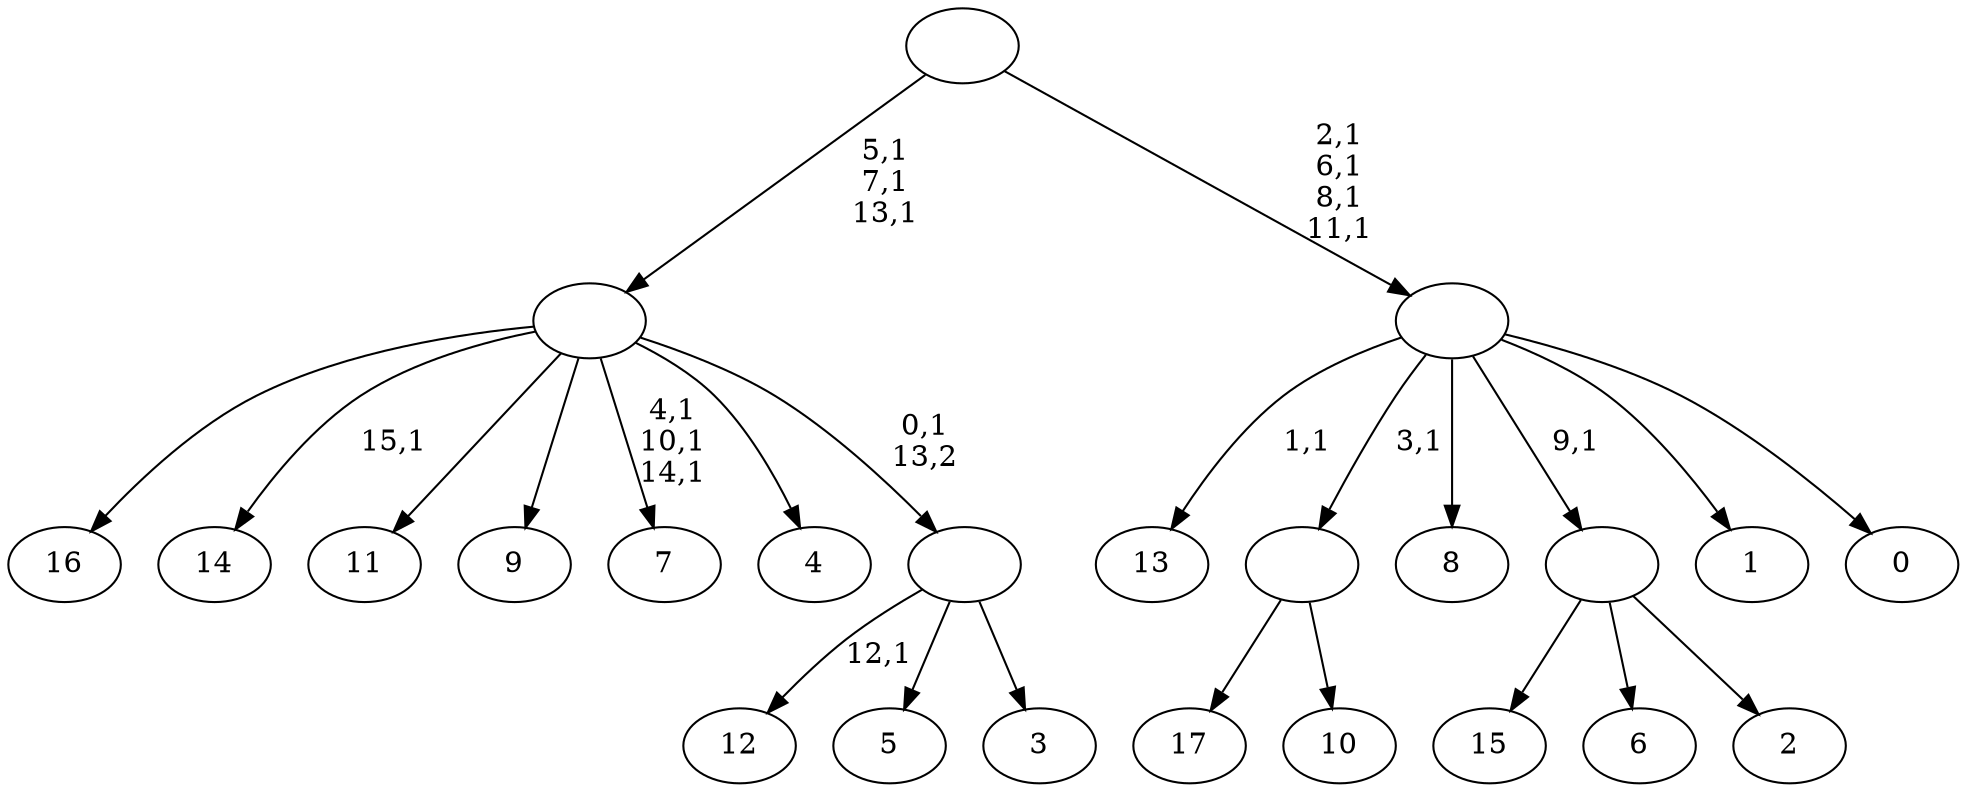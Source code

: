 digraph T {
	34 [label="17"]
	33 [label="16"]
	32 [label="15"]
	31 [label="14"]
	29 [label="13"]
	27 [label="12"]
	25 [label="11"]
	24 [label="10"]
	23 [label=""]
	22 [label="9"]
	21 [label="8"]
	20 [label="7"]
	16 [label="6"]
	15 [label="5"]
	14 [label="4"]
	13 [label="3"]
	12 [label=""]
	11 [label=""]
	8 [label="2"]
	7 [label=""]
	6 [label="1"]
	5 [label="0"]
	4 [label=""]
	0 [label=""]
	23 -> 34 [label=""]
	23 -> 24 [label=""]
	12 -> 27 [label="12,1"]
	12 -> 15 [label=""]
	12 -> 13 [label=""]
	11 -> 20 [label="4,1\n10,1\n14,1"]
	11 -> 31 [label="15,1"]
	11 -> 33 [label=""]
	11 -> 25 [label=""]
	11 -> 22 [label=""]
	11 -> 14 [label=""]
	11 -> 12 [label="0,1\n13,2"]
	7 -> 32 [label=""]
	7 -> 16 [label=""]
	7 -> 8 [label=""]
	4 -> 29 [label="1,1"]
	4 -> 23 [label="3,1"]
	4 -> 21 [label=""]
	4 -> 7 [label="9,1"]
	4 -> 6 [label=""]
	4 -> 5 [label=""]
	0 -> 4 [label="2,1\n6,1\n8,1\n11,1"]
	0 -> 11 [label="5,1\n7,1\n13,1"]
}
